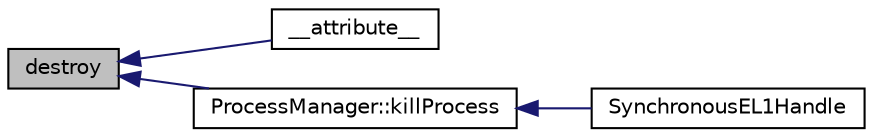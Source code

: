 digraph "destroy"
{
  edge [fontname="Helvetica",fontsize="10",labelfontname="Helvetica",labelfontsize="10"];
  node [fontname="Helvetica",fontsize="10",shape=record];
  rankdir="LR";
  Node6 [label="destroy",height=0.2,width=0.4,color="black", fillcolor="grey75", style="filled", fontcolor="black"];
  Node6 -> Node7 [dir="back",color="midnightblue",fontsize="10",style="solid",fontname="Helvetica"];
  Node7 [label="__attribute__",height=0.2,width=0.4,color="black", fillcolor="white", style="filled",URL="$d0/dc9/init_8cpp.html#a0d37a7d8737cbd20700740c969fca192"];
  Node6 -> Node8 [dir="back",color="midnightblue",fontsize="10",style="solid",fontname="Helvetica"];
  Node8 [label="ProcessManager::killProcess",height=0.2,width=0.4,color="black", fillcolor="white", style="filled",URL="$d2/dce/class_process_manager.html#aa7b17ec2be5c3de2ef4b712236d71bd7"];
  Node8 -> Node9 [dir="back",color="midnightblue",fontsize="10",style="solid",fontname="Helvetica"];
  Node9 [label="SynchronousEL1Handle",height=0.2,width=0.4,color="black", fillcolor="white", style="filled",URL="$dd/d12/exceptions_8cpp.html#adf8fdfc202648f336df261faf22abf24"];
}
